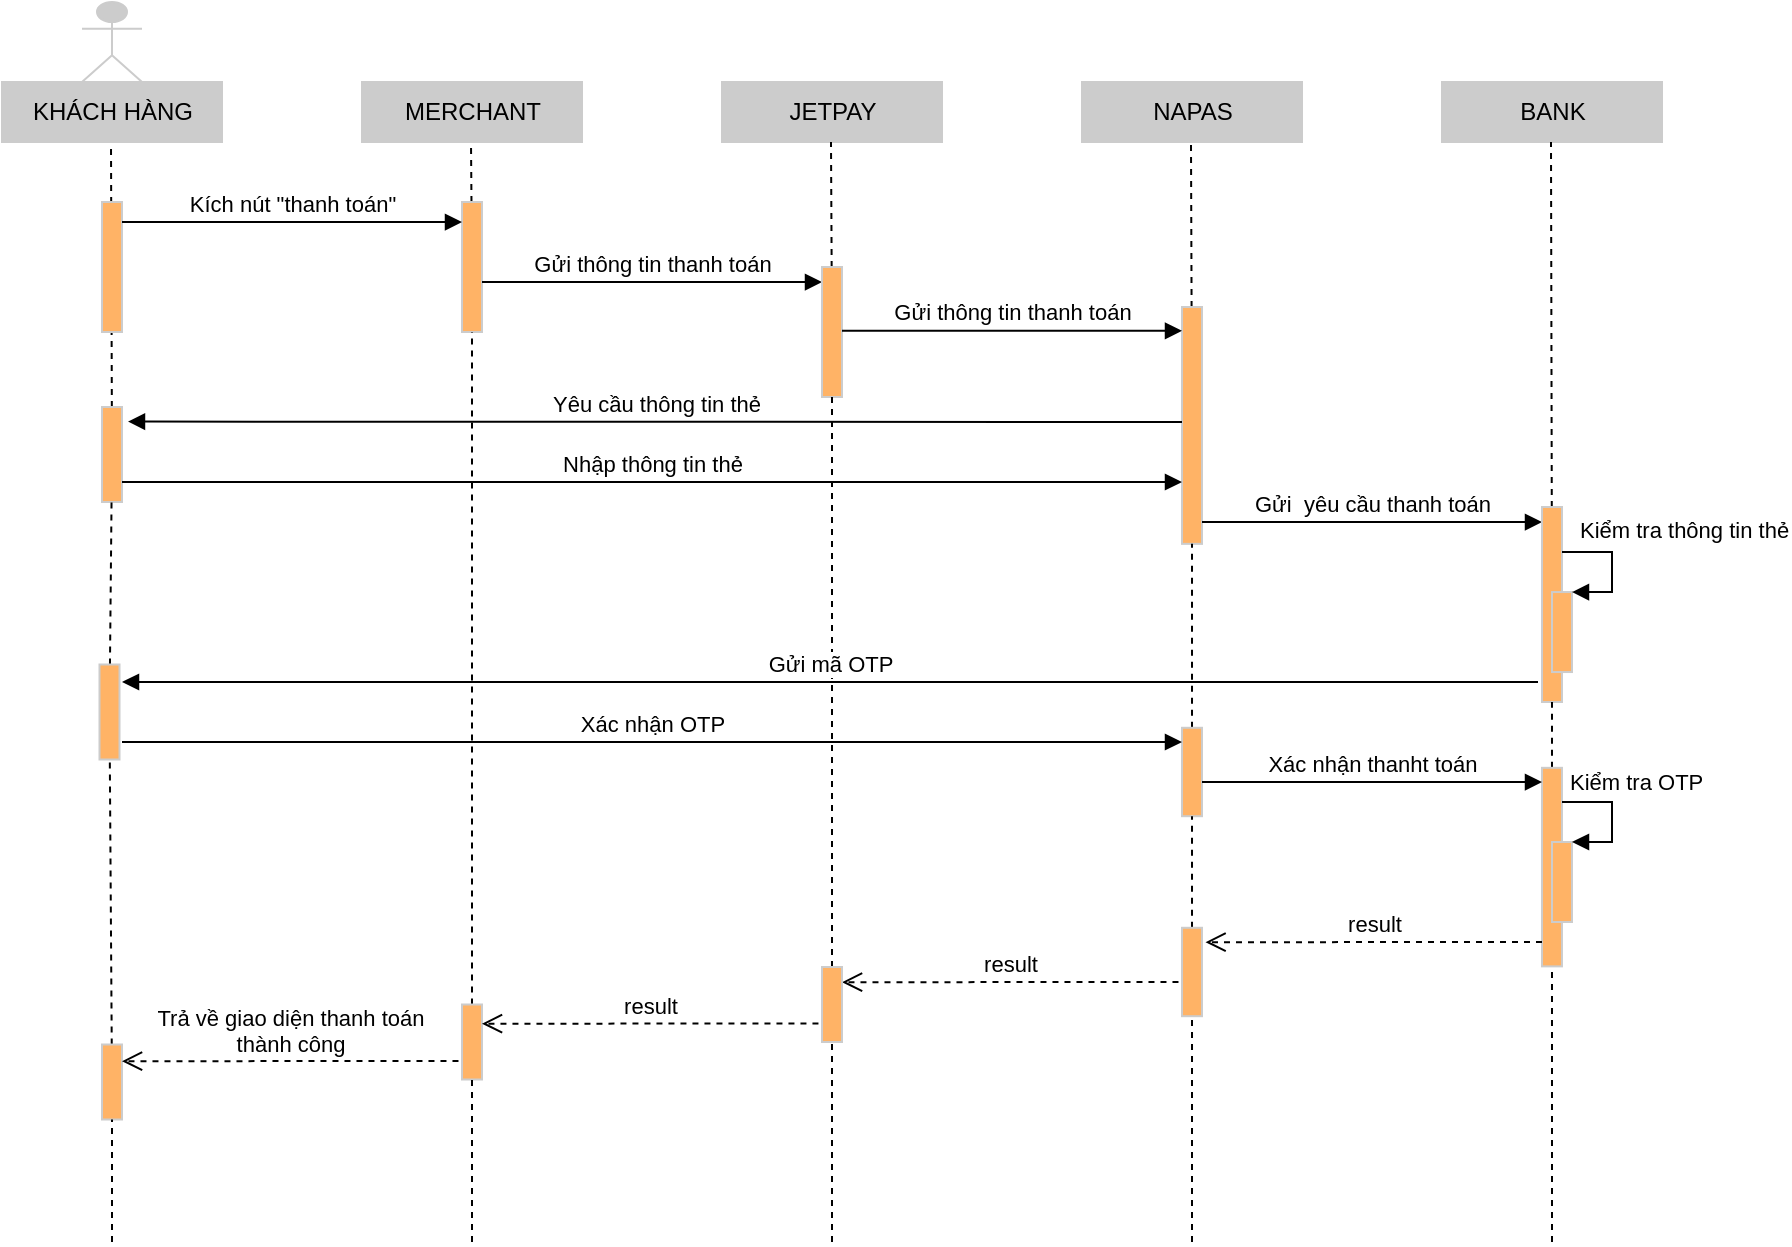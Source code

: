 <mxfile version="14.4.4" type="device"><diagram id="ovFlofdrtaRI3C6VHTt6" name="Page-1"><mxGraphModel dx="2249" dy="794" grid="1" gridSize="10" guides="1" tooltips="1" connect="1" arrows="1" fold="1" page="1" pageScale="1" pageWidth="827" pageHeight="1169" math="0" shadow="0"><root><mxCell id="0"/><mxCell id="1" parent="0"/><mxCell id="FvB5gXvIpSzr1ZgXCW3J-3" value="MERCHANT" style="html=1;strokeColor=#CCCCCC;fillColor=#CCCCCC;" vertex="1" parent="1"><mxGeometry x="150" y="100" width="110" height="30" as="geometry"/></mxCell><mxCell id="FvB5gXvIpSzr1ZgXCW3J-4" value="JETPAY" style="html=1;strokeColor=#CCCCCC;fillColor=#CCCCCC;" vertex="1" parent="1"><mxGeometry x="330" y="100" width="110" height="30" as="geometry"/></mxCell><mxCell id="FvB5gXvIpSzr1ZgXCW3J-5" value="NAPAS" style="html=1;strokeColor=#CCCCCC;fillColor=#CCCCCC;" vertex="1" parent="1"><mxGeometry x="510" y="100" width="110" height="30" as="geometry"/></mxCell><mxCell id="FvB5gXvIpSzr1ZgXCW3J-6" value="BANK" style="html=1;strokeColor=#CCCCCC;fillColor=#CCCCCC;" vertex="1" parent="1"><mxGeometry x="690" y="100" width="110" height="30" as="geometry"/></mxCell><mxCell id="FvB5gXvIpSzr1ZgXCW3J-7" value="" style="endArrow=none;dashed=1;html=1;" edge="1" parent="1" source="FvB5gXvIpSzr1ZgXCW3J-28"><mxGeometry width="50" height="50" relative="1" as="geometry"><mxPoint x="24.5" y="810" as="sourcePoint"/><mxPoint x="24.5" y="130" as="targetPoint"/></mxGeometry></mxCell><mxCell id="FvB5gXvIpSzr1ZgXCW3J-8" value="" style="endArrow=none;dashed=1;html=1;" edge="1" parent="1" source="FvB5gXvIpSzr1ZgXCW3J-16"><mxGeometry width="50" height="50" relative="1" as="geometry"><mxPoint x="204.5" y="810" as="sourcePoint"/><mxPoint x="204.5" y="130" as="targetPoint"/></mxGeometry></mxCell><mxCell id="FvB5gXvIpSzr1ZgXCW3J-9" value="" style="endArrow=none;dashed=1;html=1;" edge="1" parent="1" source="FvB5gXvIpSzr1ZgXCW3J-21"><mxGeometry width="50" height="50" relative="1" as="geometry"><mxPoint x="384.5" y="810" as="sourcePoint"/><mxPoint x="384.5" y="130" as="targetPoint"/></mxGeometry></mxCell><mxCell id="FvB5gXvIpSzr1ZgXCW3J-10" value="" style="endArrow=none;dashed=1;html=1;" edge="1" parent="1" source="FvB5gXvIpSzr1ZgXCW3J-23"><mxGeometry width="50" height="50" relative="1" as="geometry"><mxPoint x="564.5" y="810" as="sourcePoint"/><mxPoint x="564.5" y="130" as="targetPoint"/></mxGeometry></mxCell><mxCell id="FvB5gXvIpSzr1ZgXCW3J-11" value="" style="endArrow=none;dashed=1;html=1;" edge="1" parent="1" source="FvB5gXvIpSzr1ZgXCW3J-38"><mxGeometry width="50" height="50" relative="1" as="geometry"><mxPoint x="744.5" y="810" as="sourcePoint"/><mxPoint x="744.5" y="130" as="targetPoint"/></mxGeometry></mxCell><mxCell id="FvB5gXvIpSzr1ZgXCW3J-13" value="" style="shape=umlActor;verticalLabelPosition=bottom;verticalAlign=top;html=1;strokeColor=#CCCCCC;fillColor=#CCCCCC;" vertex="1" parent="1"><mxGeometry x="10" y="60" width="30" height="40" as="geometry"/></mxCell><mxCell id="FvB5gXvIpSzr1ZgXCW3J-14" value="KHÁCH HÀNG" style="html=1;strokeColor=#CCCCCC;fillColor=#CCCCCC;" vertex="1" parent="1"><mxGeometry x="-30" y="100" width="110" height="30" as="geometry"/></mxCell><mxCell id="FvB5gXvIpSzr1ZgXCW3J-15" value="" style="rounded=0;whiteSpace=wrap;html=1;strokeColor=#CCCCCC;rotation=90;fillColor=#FFB366;" vertex="1" parent="1"><mxGeometry x="-7.5" y="187.5" width="65" height="10" as="geometry"/></mxCell><mxCell id="FvB5gXvIpSzr1ZgXCW3J-16" value="" style="rounded=0;whiteSpace=wrap;html=1;strokeColor=#CCCCCC;rotation=90;fillColor=#FFB366;" vertex="1" parent="1"><mxGeometry x="172.5" y="187.5" width="65" height="10" as="geometry"/></mxCell><mxCell id="FvB5gXvIpSzr1ZgXCW3J-17" value="" style="endArrow=none;dashed=1;html=1;" edge="1" parent="1" source="FvB5gXvIpSzr1ZgXCW3J-63" target="FvB5gXvIpSzr1ZgXCW3J-16"><mxGeometry width="50" height="50" relative="1" as="geometry"><mxPoint x="204.5" y="810" as="sourcePoint"/><mxPoint x="204.5" y="130" as="targetPoint"/></mxGeometry></mxCell><mxCell id="FvB5gXvIpSzr1ZgXCW3J-18" value="Kích nút &quot;thanh toán&quot;" style="html=1;verticalAlign=bottom;endArrow=block;entryX=0.154;entryY=1;entryDx=0;entryDy=0;entryPerimeter=0;" edge="1" parent="1" target="FvB5gXvIpSzr1ZgXCW3J-16"><mxGeometry width="80" relative="1" as="geometry"><mxPoint x="30" y="170" as="sourcePoint"/><mxPoint x="190" y="170" as="targetPoint"/></mxGeometry></mxCell><mxCell id="FvB5gXvIpSzr1ZgXCW3J-20" value="Gửi thông tin thanh toán" style="html=1;verticalAlign=bottom;endArrow=block;entryX=0.154;entryY=1;entryDx=0;entryDy=0;entryPerimeter=0;" edge="1" parent="1"><mxGeometry width="80" relative="1" as="geometry"><mxPoint x="210" y="200" as="sourcePoint"/><mxPoint x="380" y="200.01" as="targetPoint"/></mxGeometry></mxCell><mxCell id="FvB5gXvIpSzr1ZgXCW3J-21" value="" style="rounded=0;whiteSpace=wrap;html=1;strokeColor=#CCCCCC;rotation=90;fillColor=#FFB366;" vertex="1" parent="1"><mxGeometry x="352.5" y="220" width="65" height="10" as="geometry"/></mxCell><mxCell id="FvB5gXvIpSzr1ZgXCW3J-22" value="" style="endArrow=none;dashed=1;html=1;" edge="1" parent="1" source="FvB5gXvIpSzr1ZgXCW3J-60" target="FvB5gXvIpSzr1ZgXCW3J-21"><mxGeometry width="50" height="50" relative="1" as="geometry"><mxPoint x="384.5" y="810.0" as="sourcePoint"/><mxPoint x="384.5" y="130" as="targetPoint"/></mxGeometry></mxCell><mxCell id="FvB5gXvIpSzr1ZgXCW3J-23" value="" style="rounded=0;whiteSpace=wrap;html=1;strokeColor=#CCCCCC;rotation=90;fillColor=#FFB366;" vertex="1" parent="1"><mxGeometry x="505.79" y="266.72" width="118.43" height="10" as="geometry"/></mxCell><mxCell id="FvB5gXvIpSzr1ZgXCW3J-24" value="" style="endArrow=none;dashed=1;html=1;" edge="1" parent="1" source="FvB5gXvIpSzr1ZgXCW3J-45" target="FvB5gXvIpSzr1ZgXCW3J-23"><mxGeometry width="50" height="50" relative="1" as="geometry"><mxPoint x="564.5" y="810.0" as="sourcePoint"/><mxPoint x="564.5" y="130" as="targetPoint"/></mxGeometry></mxCell><mxCell id="FvB5gXvIpSzr1ZgXCW3J-25" value="Gửi thông tin thanh toán" style="html=1;verticalAlign=bottom;endArrow=block;entryX=0.154;entryY=1;entryDx=0;entryDy=0;entryPerimeter=0;" edge="1" parent="1"><mxGeometry width="80" relative="1" as="geometry"><mxPoint x="390" y="224.41" as="sourcePoint"/><mxPoint x="560" y="224.42" as="targetPoint"/></mxGeometry></mxCell><mxCell id="FvB5gXvIpSzr1ZgXCW3J-33" value="Yêu cầu thông tin thẻ" style="html=1;verticalAlign=bottom;endArrow=block;entryX=0.097;entryY=-0.3;entryDx=0;entryDy=0;entryPerimeter=0;" edge="1" parent="1"><mxGeometry width="80" relative="1" as="geometry"><mxPoint x="560" y="270" as="sourcePoint"/><mxPoint x="33" y="269.805" as="targetPoint"/></mxGeometry></mxCell><mxCell id="FvB5gXvIpSzr1ZgXCW3J-28" value="" style="rounded=0;whiteSpace=wrap;html=1;strokeColor=#CCCCCC;rotation=90;fillColor=#FFB366;" vertex="1" parent="1"><mxGeometry x="1.25" y="281.25" width="47.5" height="10" as="geometry"/></mxCell><mxCell id="FvB5gXvIpSzr1ZgXCW3J-34" value="" style="endArrow=none;dashed=1;html=1;" edge="1" parent="1" source="FvB5gXvIpSzr1ZgXCW3J-43" target="FvB5gXvIpSzr1ZgXCW3J-28"><mxGeometry width="50" height="50" relative="1" as="geometry"><mxPoint x="24.5" y="810" as="sourcePoint"/><mxPoint x="24.5" y="130" as="targetPoint"/></mxGeometry></mxCell><mxCell id="FvB5gXvIpSzr1ZgXCW3J-36" value="Nhập thông tin thẻ" style="html=1;verticalAlign=bottom;endArrow=block;" edge="1" parent="1"><mxGeometry width="80" relative="1" as="geometry"><mxPoint x="30" y="300.0" as="sourcePoint"/><mxPoint x="560" y="300" as="targetPoint"/></mxGeometry></mxCell><mxCell id="FvB5gXvIpSzr1ZgXCW3J-37" value="Gửi&amp;nbsp; yêu cầu thanh toán" style="html=1;verticalAlign=bottom;endArrow=block;entryX=0.154;entryY=1;entryDx=0;entryDy=0;entryPerimeter=0;" edge="1" parent="1"><mxGeometry width="80" relative="1" as="geometry"><mxPoint x="570" y="320.0" as="sourcePoint"/><mxPoint x="740" y="320.01" as="targetPoint"/></mxGeometry></mxCell><mxCell id="FvB5gXvIpSzr1ZgXCW3J-38" value="" style="rounded=0;whiteSpace=wrap;html=1;strokeColor=#CCCCCC;rotation=90;fillColor=#FFB366;" vertex="1" parent="1"><mxGeometry x="696.25" y="356.25" width="97.5" height="10" as="geometry"/></mxCell><mxCell id="FvB5gXvIpSzr1ZgXCW3J-39" value="" style="endArrow=none;dashed=1;html=1;" edge="1" parent="1" source="FvB5gXvIpSzr1ZgXCW3J-48" target="FvB5gXvIpSzr1ZgXCW3J-38"><mxGeometry width="50" height="50" relative="1" as="geometry"><mxPoint x="744.5" y="810" as="sourcePoint"/><mxPoint x="744.5" y="130" as="targetPoint"/></mxGeometry></mxCell><mxCell id="FvB5gXvIpSzr1ZgXCW3J-40" value="" style="html=1;points=[];perimeter=orthogonalPerimeter;strokeColor=#CCCCCC;fillColor=#FFB366;" vertex="1" parent="1"><mxGeometry x="745" y="355.02" width="10" height="40" as="geometry"/></mxCell><mxCell id="FvB5gXvIpSzr1ZgXCW3J-41" value="Kiểm tra thông tin thẻ" style="edgeStyle=orthogonalEdgeStyle;html=1;align=left;spacingLeft=2;endArrow=block;rounded=0;entryX=1;entryY=0;" edge="1" target="FvB5gXvIpSzr1ZgXCW3J-40" parent="1"><mxGeometry x="-0.846" y="11" relative="1" as="geometry"><mxPoint x="750" y="335.02" as="sourcePoint"/><Array as="points"><mxPoint x="775" y="335.02"/></Array><mxPoint as="offset"/></mxGeometry></mxCell><mxCell id="FvB5gXvIpSzr1ZgXCW3J-42" value="Gửi mã OTP" style="html=1;verticalAlign=bottom;endArrow=block;" edge="1" parent="1"><mxGeometry width="80" relative="1" as="geometry"><mxPoint x="738" y="400" as="sourcePoint"/><mxPoint x="30" y="400" as="targetPoint"/></mxGeometry></mxCell><mxCell id="FvB5gXvIpSzr1ZgXCW3J-43" value="" style="rounded=0;whiteSpace=wrap;html=1;strokeColor=#CCCCCC;rotation=90;fillColor=#FFB366;" vertex="1" parent="1"><mxGeometry y="410" width="47.5" height="10" as="geometry"/></mxCell><mxCell id="FvB5gXvIpSzr1ZgXCW3J-44" value="" style="endArrow=none;dashed=1;html=1;" edge="1" parent="1" source="FvB5gXvIpSzr1ZgXCW3J-66" target="FvB5gXvIpSzr1ZgXCW3J-43"><mxGeometry width="50" height="50" relative="1" as="geometry"><mxPoint x="24.5" y="810" as="sourcePoint"/><mxPoint x="24.977" y="310.0" as="targetPoint"/></mxGeometry></mxCell><mxCell id="FvB5gXvIpSzr1ZgXCW3J-45" value="" style="rounded=0;whiteSpace=wrap;html=1;strokeColor=#CCCCCC;rotation=90;fillColor=#FFB366;" vertex="1" parent="1"><mxGeometry x="542.9" y="440" width="44.21" height="10" as="geometry"/></mxCell><mxCell id="FvB5gXvIpSzr1ZgXCW3J-46" value="" style="endArrow=none;dashed=1;html=1;" edge="1" parent="1" source="FvB5gXvIpSzr1ZgXCW3J-56" target="FvB5gXvIpSzr1ZgXCW3J-45"><mxGeometry width="50" height="50" relative="1" as="geometry"><mxPoint x="564.5" y="810.0" as="sourcePoint"/><mxPoint x="564.949" y="330.935" as="targetPoint"/></mxGeometry></mxCell><mxCell id="FvB5gXvIpSzr1ZgXCW3J-47" value="Xác nhận OTP" style="html=1;verticalAlign=bottom;endArrow=block;" edge="1" parent="1"><mxGeometry width="80" relative="1" as="geometry"><mxPoint x="30.0" y="430.0" as="sourcePoint"/><mxPoint x="560" y="430.0" as="targetPoint"/></mxGeometry></mxCell><mxCell id="FvB5gXvIpSzr1ZgXCW3J-48" value="" style="rounded=0;whiteSpace=wrap;html=1;strokeColor=#CCCCCC;rotation=90;fillColor=#FFB366;" vertex="1" parent="1"><mxGeometry x="695.35" y="487.55" width="99.28" height="10" as="geometry"/></mxCell><mxCell id="FvB5gXvIpSzr1ZgXCW3J-49" value="" style="endArrow=none;dashed=1;html=1;" edge="1" parent="1" target="FvB5gXvIpSzr1ZgXCW3J-48"><mxGeometry width="50" height="50" relative="1" as="geometry"><mxPoint x="745" y="680" as="sourcePoint"/><mxPoint x="744.946" y="410" as="targetPoint"/></mxGeometry></mxCell><mxCell id="FvB5gXvIpSzr1ZgXCW3J-50" value="Xác nhận thanht toán" style="html=1;verticalAlign=bottom;endArrow=block;entryX=0.154;entryY=1;entryDx=0;entryDy=0;entryPerimeter=0;" edge="1" parent="1"><mxGeometry width="80" relative="1" as="geometry"><mxPoint x="570" y="450.0" as="sourcePoint"/><mxPoint x="740" y="450.01" as="targetPoint"/></mxGeometry></mxCell><mxCell id="FvB5gXvIpSzr1ZgXCW3J-54" value="" style="html=1;points=[];perimeter=orthogonalPerimeter;strokeColor=#CCCCCC;fillColor=#FFB366;" vertex="1" parent="1"><mxGeometry x="745" y="480" width="10" height="40" as="geometry"/></mxCell><mxCell id="FvB5gXvIpSzr1ZgXCW3J-55" value="Kiểm tra OTP" style="edgeStyle=orthogonalEdgeStyle;html=1;align=left;spacingLeft=2;endArrow=block;rounded=0;entryX=1;entryY=0;" edge="1" target="FvB5gXvIpSzr1ZgXCW3J-54" parent="1"><mxGeometry x="-1" y="10" relative="1" as="geometry"><mxPoint x="750" y="460" as="sourcePoint"/><Array as="points"><mxPoint x="775" y="460"/></Array><mxPoint as="offset"/></mxGeometry></mxCell><mxCell id="FvB5gXvIpSzr1ZgXCW3J-56" value="" style="rounded=0;whiteSpace=wrap;html=1;strokeColor=#CCCCCC;rotation=90;fillColor=#FFB366;" vertex="1" parent="1"><mxGeometry x="542.9" y="540" width="44.21" height="10" as="geometry"/></mxCell><mxCell id="FvB5gXvIpSzr1ZgXCW3J-57" value="" style="endArrow=none;dashed=1;html=1;" edge="1" parent="1" target="FvB5gXvIpSzr1ZgXCW3J-56"><mxGeometry width="50" height="50" relative="1" as="geometry"><mxPoint x="565" y="680" as="sourcePoint"/><mxPoint x="564.974" y="467.105" as="targetPoint"/></mxGeometry></mxCell><mxCell id="FvB5gXvIpSzr1ZgXCW3J-58" value="result" style="html=1;verticalAlign=bottom;endArrow=open;dashed=1;endSize=8;entryX=0.163;entryY=-0.176;entryDx=0;entryDy=0;entryPerimeter=0;" edge="1" parent="1" target="FvB5gXvIpSzr1ZgXCW3J-56"><mxGeometry relative="1" as="geometry"><mxPoint x="740" y="530" as="sourcePoint"/><mxPoint x="580" y="530" as="targetPoint"/></mxGeometry></mxCell><mxCell id="FvB5gXvIpSzr1ZgXCW3J-61" value="result" style="html=1;verticalAlign=bottom;endArrow=open;dashed=1;endSize=8;entryX=0.163;entryY=-0.176;entryDx=0;entryDy=0;entryPerimeter=0;" edge="1" parent="1"><mxGeometry relative="1" as="geometry"><mxPoint x="558.24" y="550" as="sourcePoint"/><mxPoint x="390.005" y="550.101" as="targetPoint"/></mxGeometry></mxCell><mxCell id="FvB5gXvIpSzr1ZgXCW3J-60" value="" style="rounded=0;whiteSpace=wrap;html=1;strokeColor=#CCCCCC;rotation=90;fillColor=#FFB366;" vertex="1" parent="1"><mxGeometry x="366.25" y="556.25" width="37.5" height="10" as="geometry"/></mxCell><mxCell id="FvB5gXvIpSzr1ZgXCW3J-62" value="" style="endArrow=none;dashed=1;html=1;" edge="1" parent="1" target="FvB5gXvIpSzr1ZgXCW3J-60"><mxGeometry width="50" height="50" relative="1" as="geometry"><mxPoint x="385" y="680" as="sourcePoint"/><mxPoint x="384.972" y="257.5" as="targetPoint"/></mxGeometry></mxCell><mxCell id="FvB5gXvIpSzr1ZgXCW3J-63" value="" style="rounded=0;whiteSpace=wrap;html=1;strokeColor=#CCCCCC;rotation=90;fillColor=#FFB366;" vertex="1" parent="1"><mxGeometry x="186.25" y="575" width="37.5" height="10" as="geometry"/></mxCell><mxCell id="FvB5gXvIpSzr1ZgXCW3J-64" value="" style="endArrow=none;dashed=1;html=1;" edge="1" parent="1" target="FvB5gXvIpSzr1ZgXCW3J-63"><mxGeometry width="50" height="50" relative="1" as="geometry"><mxPoint x="205" y="680" as="sourcePoint"/><mxPoint x="204.974" y="225" as="targetPoint"/></mxGeometry></mxCell><mxCell id="FvB5gXvIpSzr1ZgXCW3J-65" value="result" style="html=1;verticalAlign=bottom;endArrow=open;dashed=1;endSize=8;entryX=0.163;entryY=-0.176;entryDx=0;entryDy=0;entryPerimeter=0;" edge="1" parent="1"><mxGeometry relative="1" as="geometry"><mxPoint x="378.23" y="570.75" as="sourcePoint"/><mxPoint x="209.995" y="570.851" as="targetPoint"/></mxGeometry></mxCell><mxCell id="FvB5gXvIpSzr1ZgXCW3J-66" value="" style="rounded=0;whiteSpace=wrap;html=1;strokeColor=#CCCCCC;rotation=90;fillColor=#FFB366;" vertex="1" parent="1"><mxGeometry x="6.25" y="595" width="37.5" height="10" as="geometry"/></mxCell><mxCell id="FvB5gXvIpSzr1ZgXCW3J-67" value="" style="endArrow=none;dashed=1;html=1;" edge="1" parent="1" target="FvB5gXvIpSzr1ZgXCW3J-66"><mxGeometry width="50" height="50" relative="1" as="geometry"><mxPoint x="25" y="680" as="sourcePoint"/><mxPoint x="23.795" y="438.75" as="targetPoint"/></mxGeometry></mxCell><mxCell id="FvB5gXvIpSzr1ZgXCW3J-68" value="Trả về giao diện thanh toán &lt;br&gt;thành công" style="html=1;verticalAlign=bottom;endArrow=open;dashed=1;endSize=8;entryX=0.163;entryY=-0.176;entryDx=0;entryDy=0;entryPerimeter=0;" edge="1" parent="1"><mxGeometry relative="1" as="geometry"><mxPoint x="198.24" y="589.5" as="sourcePoint"/><mxPoint x="30.005" y="589.601" as="targetPoint"/></mxGeometry></mxCell></root></mxGraphModel></diagram></mxfile>